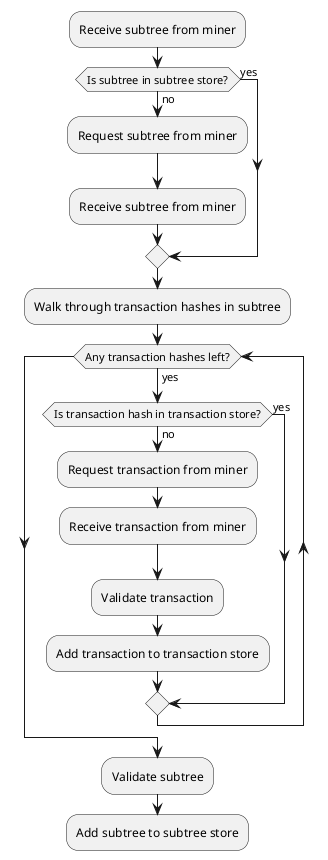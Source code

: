@startuml

:Receive subtree from miner;

if (Is subtree in subtree store?) then (yes)
else (no)
  :Request subtree from miner;
  :Receive subtree from miner;
endif

:Walk through transaction hashes in subtree;

while (Any transaction hashes left?) is (yes)
  if (Is transaction hash in transaction store?) then (yes)
  else (no)
    :Request transaction from miner;
    :Receive transaction from miner;
    :Validate transaction;
    :Add transaction to transaction store;
  endif
endwhile

:Validate subtree;
:Add subtree to subtree store;

@enduml
